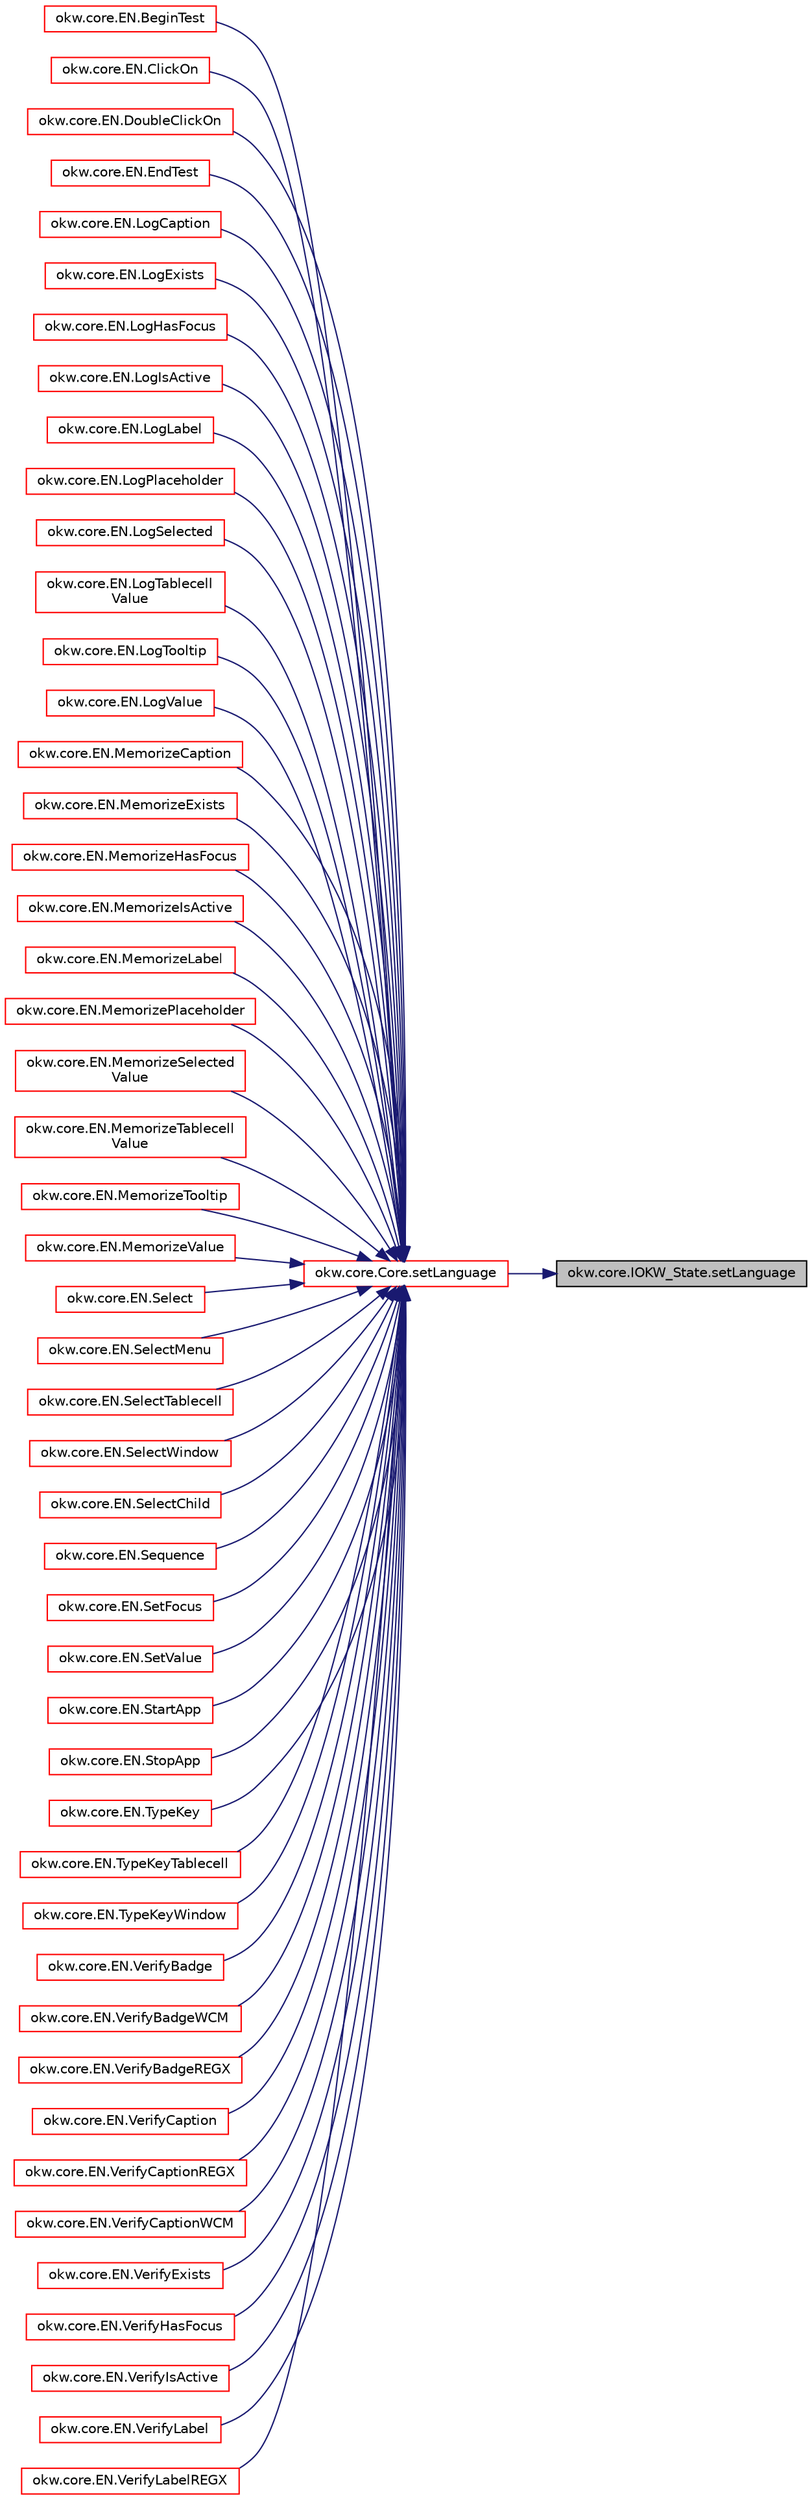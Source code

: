 digraph "okw.core.IOKW_State.setLanguage"
{
 // INTERACTIVE_SVG=YES
 // LATEX_PDF_SIZE
  edge [fontname="Helvetica",fontsize="10",labelfontname="Helvetica",labelfontsize="10"];
  node [fontname="Helvetica",fontsize="10",shape=record];
  rankdir="RL";
  Node2020 [label="okw.core.IOKW_State.setLanguage",height=0.2,width=0.4,color="black", fillcolor="grey75", style="filled", fontcolor="black",tooltip="Interne Methode zum setzen der Sprache für die sprachabhängigen Ausgaben der Dokumentation (Log)."];
  Node2020 -> Node2021 [dir="back",color="midnightblue",fontsize="10",style="solid",fontname="Helvetica"];
  Node2021 [label="okw.core.Core.setLanguage",height=0.2,width=0.4,color="red", fillcolor="white", style="filled",URL="$classokw_1_1core_1_1_core.html#ab4e0f723d27cb11c944ec4c82c426100",tooltip="Setzt die Sprache auf den gegebenen wert Language."];
  Node2021 -> Node2022 [dir="back",color="midnightblue",fontsize="10",style="solid",fontname="Helvetica"];
  Node2022 [label="okw.core.EN.BeginTest",height=0.2,width=0.4,color="red", fillcolor="white", style="filled",URL="$classokw_1_1core_1_1_e_n.html#aef613b0a3e6bb8a9623984db145cae69",tooltip="Markiert den Anfang eines neuen Testfalls."];
  Node2021 -> Node2784 [dir="back",color="midnightblue",fontsize="10",style="solid",fontname="Helvetica"];
  Node2784 [label="okw.core.EN.ClickOn",height=0.2,width=0.4,color="red", fillcolor="white", style="filled",URL="$classokw_1_1core_1_1_e_n.html#aa0ea62b29e5e216241a5b757797f83bf",tooltip="Klickt auf das gegebene Objekt."];
  Node2021 -> Node2785 [dir="back",color="midnightblue",fontsize="10",style="solid",fontname="Helvetica"];
  Node2785 [label="okw.core.EN.DoubleClickOn",height=0.2,width=0.4,color="red", fillcolor="white", style="filled",URL="$classokw_1_1core_1_1_e_n.html#adc2ff15e947443e4a40121de9bfa036a",tooltip="Führt ein Doppelklick auf das gegebene GUI-Objekt aus."];
  Node2021 -> Node2786 [dir="back",color="midnightblue",fontsize="10",style="solid",fontname="Helvetica"];
  Node2786 [label="okw.core.EN.EndTest",height=0.2,width=0.4,color="red", fillcolor="white", style="filled",URL="$classokw_1_1core_1_1_e_n.html#aa51cc1227f749efca4fd2801f5cb664f",tooltip="Signalisiert das Ende eines Testfalls."];
  Node2021 -> Node2789 [dir="back",color="midnightblue",fontsize="10",style="solid",fontname="Helvetica"];
  Node2789 [label="okw.core.EN.LogCaption",height=0.2,width=0.4,color="red", fillcolor="white", style="filled",URL="$classokw_1_1core_1_1_e_n.html#a30ccb279c44093debc4e07686a193765",tooltip="Gibt die Caption eines GUI-Objektes in den Testergebnissen aus."];
  Node2021 -> Node2790 [dir="back",color="midnightblue",fontsize="10",style="solid",fontname="Helvetica"];
  Node2790 [label="okw.core.EN.LogExists",height=0.2,width=0.4,color="red", fillcolor="white", style="filled",URL="$classokw_1_1core_1_1_e_n.html#a6b31a5c7517cf918ffc2115e5f019f4c",tooltip="Gibt die Existenz eines GUI-Objektes mit YES/NO in den Testergebnissen aus."];
  Node2021 -> Node2791 [dir="back",color="midnightblue",fontsize="10",style="solid",fontname="Helvetica"];
  Node2791 [label="okw.core.EN.LogHasFocus",height=0.2,width=0.4,color="red", fillcolor="white", style="filled",URL="$classokw_1_1core_1_1_e_n.html#a446ed81868f18ea11da1b531d5b2d152",tooltip="Dokumentiert den Fokus-Status des gegebenen Objekts."];
  Node2021 -> Node2792 [dir="back",color="midnightblue",fontsize="10",style="solid",fontname="Helvetica"];
  Node2792 [label="okw.core.EN.LogIsActive",height=0.2,width=0.4,color="red", fillcolor="white", style="filled",URL="$classokw_1_1core_1_1_e_n.html#acbeecc6c0bfe7f092b7b612471f5e790",tooltip="Dokumentiert den Status des gegebenen Objekts."];
  Node2021 -> Node2793 [dir="back",color="midnightblue",fontsize="10",style="solid",fontname="Helvetica"];
  Node2793 [label="okw.core.EN.LogLabel",height=0.2,width=0.4,color="red", fillcolor="white", style="filled",URL="$classokw_1_1core_1_1_e_n.html#a5fcf39338e18d9d03d75197bc6b4ace2",tooltip="Gibt den Wert des Etikette/Label in der Logdatei aus."];
  Node2021 -> Node2794 [dir="back",color="midnightblue",fontsize="10",style="solid",fontname="Helvetica"];
  Node2794 [label="okw.core.EN.LogPlaceholder",height=0.2,width=0.4,color="red", fillcolor="white", style="filled",URL="$classokw_1_1core_1_1_e_n.html#a844eabbae811d794a7a7af0ef4335340",tooltip="Gibt den Wert des Platzhalters in der Logdatei aus."];
  Node2021 -> Node2795 [dir="back",color="midnightblue",fontsize="10",style="solid",fontname="Helvetica"];
  Node2795 [label="okw.core.EN.LogSelected",height=0.2,width=0.4,color="red", fillcolor="white", style="filled",URL="$classokw_1_1core_1_1_e_n.html#a7c5b0f0e1a534035090bdd7c523d1486",tooltip="Dokumentiert den markierten Text des gegebenen Objekts."];
  Node2021 -> Node2796 [dir="back",color="midnightblue",fontsize="10",style="solid",fontname="Helvetica"];
  Node2796 [label="okw.core.EN.LogTablecell\lValue",height=0.2,width=0.4,color="red", fillcolor="white", style="filled",URL="$classokw_1_1core_1_1_e_n.html#ab1718e25041c06f775c33c6a41605966",tooltip="Dokumentiert den Wert der ausgewählten Zelle."];
  Node2021 -> Node2797 [dir="back",color="midnightblue",fontsize="10",style="solid",fontname="Helvetica"];
  Node2797 [label="okw.core.EN.LogTooltip",height=0.2,width=0.4,color="red", fillcolor="white", style="filled",URL="$classokw_1_1core_1_1_e_n.html#ab57fa7690caf495dccbfd6975b735627",tooltip="Dokumentiert die Kurzinfo zu einem Werkzeug des gegebenen Objekts."];
  Node2021 -> Node2798 [dir="back",color="midnightblue",fontsize="10",style="solid",fontname="Helvetica"];
  Node2798 [label="okw.core.EN.LogValue",height=0.2,width=0.4,color="red", fillcolor="white", style="filled",URL="$classokw_1_1core_1_1_e_n.html#a1f306e8cd0bb363fe4ece8fd65b097c7",tooltip="Dokumentiert den Standartwert eines Objekts."];
  Node2021 -> Node2799 [dir="back",color="midnightblue",fontsize="10",style="solid",fontname="Helvetica"];
  Node2799 [label="okw.core.EN.MemorizeCaption",height=0.2,width=0.4,color="red", fillcolor="white", style="filled",URL="$classokw_1_1core_1_1_e_n.html#ab10f0a1c40f0093a14c4be313d59a94a",tooltip="Keine Beschreibung zu \"MemorizeCaption\" verfügbar."];
  Node2021 -> Node2800 [dir="back",color="midnightblue",fontsize="10",style="solid",fontname="Helvetica"];
  Node2800 [label="okw.core.EN.MemorizeExists",height=0.2,width=0.4,color="red", fillcolor="white", style="filled",URL="$classokw_1_1core_1_1_e_n.html#ade0e99fc98003c07a04465301c0ed1ce",tooltip="Merkt sich den aktuell existierenden Zustand des Objekts."];
  Node2021 -> Node2801 [dir="back",color="midnightblue",fontsize="10",style="solid",fontname="Helvetica"];
  Node2801 [label="okw.core.EN.MemorizeHasFocus",height=0.2,width=0.4,color="red", fillcolor="white", style="filled",URL="$classokw_1_1core_1_1_e_n.html#a93f2db8bf0eff6613fbf2bbbeb9436f0",tooltip="Keine Beschreibung zu \"MemorizeHasFocus\" verfügbar."];
  Node2021 -> Node2802 [dir="back",color="midnightblue",fontsize="10",style="solid",fontname="Helvetica"];
  Node2802 [label="okw.core.EN.MemorizeIsActive",height=0.2,width=0.4,color="red", fillcolor="white", style="filled",URL="$classokw_1_1core_1_1_e_n.html#a935b5a215e8176e6abda9bc268f107f4",tooltip="Merkt sich den Zustand des gegebenen Objekts."];
  Node2021 -> Node2803 [dir="back",color="midnightblue",fontsize="10",style="solid",fontname="Helvetica"];
  Node2803 [label="okw.core.EN.MemorizeLabel",height=0.2,width=0.4,color="red", fillcolor="white", style="filled",URL="$classokw_1_1core_1_1_e_n.html#aecb0b17c6683319633eec36e2646f3f5",tooltip="Speirchert den aktuellen Wert der Etikette, und legt diesen unter fpsMemKeyName ab."];
  Node2021 -> Node2804 [dir="back",color="midnightblue",fontsize="10",style="solid",fontname="Helvetica"];
  Node2804 [label="okw.core.EN.MemorizePlaceholder",height=0.2,width=0.4,color="red", fillcolor="white", style="filled",URL="$classokw_1_1core_1_1_e_n.html#a42fab4331baad9e351962365e5f648ce",tooltip="Speirchert den aktuellen Wert der Etikette, und legt diesen unter fpsMemKeyName ab."];
  Node2021 -> Node2805 [dir="back",color="midnightblue",fontsize="10",style="solid",fontname="Helvetica"];
  Node2805 [label="okw.core.EN.MemorizeSelected\lValue",height=0.2,width=0.4,color="red", fillcolor="white", style="filled",URL="$classokw_1_1core_1_1_e_n.html#a1f6ef2b7affb30444c6ecee001778615",tooltip="Keine Beschreibung zu \"MemorizeSelectedValue\" verfügbar."];
  Node2021 -> Node2806 [dir="back",color="midnightblue",fontsize="10",style="solid",fontname="Helvetica"];
  Node2806 [label="okw.core.EN.MemorizeTablecell\lValue",height=0.2,width=0.4,color="red", fillcolor="white", style="filled",URL="$classokw_1_1core_1_1_e_n.html#a69ca65f068665ec7e458d9701bb826ff",tooltip="Merkt sich den Wert der gegebenen Zelle in der Tabelle."];
  Node2021 -> Node2807 [dir="back",color="midnightblue",fontsize="10",style="solid",fontname="Helvetica"];
  Node2807 [label="okw.core.EN.MemorizeTooltip",height=0.2,width=0.4,color="red", fillcolor="white", style="filled",URL="$classokw_1_1core_1_1_e_n.html#ac3baf8611adc749803c55cdd0aaf2c01",tooltip="Dokumentiert den Tooltip-Text (Kurzinformation) des gegebenen Objekts."];
  Node2021 -> Node2808 [dir="back",color="midnightblue",fontsize="10",style="solid",fontname="Helvetica"];
  Node2808 [label="okw.core.EN.MemorizeValue",height=0.2,width=0.4,color="red", fillcolor="white", style="filled",URL="$classokw_1_1core_1_1_e_n.html#a443ae129e7d12b082d0555c597d1425d",tooltip="Merkt sich den Standartwert eines Objekts."];
  Node2021 -> Node2809 [dir="back",color="midnightblue",fontsize="10",style="solid",fontname="Helvetica"];
  Node2809 [label="okw.core.EN.Select",height=0.2,width=0.4,color="red", fillcolor="white", style="filled",URL="$classokw_1_1core_1_1_e_n.html#a3214b395b88cde7b880c3992c9c05763",tooltip="Auswahl aller Zeilen einer Liste/Tabelle, welche die gegebenen Daten enthalten."];
  Node2021 -> Node2810 [dir="back",color="midnightblue",fontsize="10",style="solid",fontname="Helvetica"];
  Node2810 [label="okw.core.EN.SelectMenu",height=0.2,width=0.4,color="red", fillcolor="white", style="filled",URL="$classokw_1_1core_1_1_e_n.html#a520790674701ae4cfe410c4d02871b4b",tooltip="Wählt den gegebenen Menü-Eintrag aus."];
  Node2021 -> Node2811 [dir="back",color="midnightblue",fontsize="10",style="solid",fontname="Helvetica"];
  Node2811 [label="okw.core.EN.SelectTablecell",height=0.2,width=0.4,color="red", fillcolor="white", style="filled",URL="$classokw_1_1core_1_1_e_n.html#a1a629d61992d84ccfaa275e7fa9db64d",tooltip="Wählt die gegebene Tabellenzelle aus."];
  Node2021 -> Node2812 [dir="back",color="midnightblue",fontsize="10",style="solid",fontname="Helvetica"];
  Node2812 [label="okw.core.EN.SelectWindow",height=0.2,width=0.4,color="red", fillcolor="white", style="filled",URL="$classokw_1_1core_1_1_e_n.html#a2b61c2b39a9cfdbdfd25fe0e3d43785b",tooltip="Setzt den Kontext auf das gegebene Fenster."];
  Node2021 -> Node2813 [dir="back",color="midnightblue",fontsize="10",style="solid",fontname="Helvetica"];
  Node2813 [label="okw.core.EN.SelectChild",height=0.2,width=0.4,color="red", fillcolor="white", style="filled",URL="$classokw_1_1core_1_1_e_n.html#aac639a580a5615fcd882126dac09e282",tooltip="Setzt den Wert von SELECTEDCHILD auf den Wert von FN."];
  Node2021 -> Node2814 [dir="back",color="midnightblue",fontsize="10",style="solid",fontname="Helvetica"];
  Node2814 [label="okw.core.EN.Sequence",height=0.2,width=0.4,color="red", fillcolor="white", style="filled",URL="$classokw_1_1core_1_1_e_n.html#a793e46a7e683652b6d2a860519153079",tooltip="Ruft die Sequenz eines Fensters auf."];
  Node2021 -> Node2815 [dir="back",color="midnightblue",fontsize="10",style="solid",fontname="Helvetica"];
  Node2815 [label="okw.core.EN.SetFocus",height=0.2,width=0.4,color="red", fillcolor="white", style="filled",URL="$classokw_1_1core_1_1_e_n.html#a0c807adb569b1a479ed716d6ed5010f2",tooltip="Setzt den Fokus auf das gegebene Fensterobjekt."];
  Node2021 -> Node2816 [dir="back",color="midnightblue",fontsize="10",style="solid",fontname="Helvetica"];
  Node2816 [label="okw.core.EN.SetValue",height=0.2,width=0.4,color="red", fillcolor="white", style="filled",URL="$classokw_1_1core_1_1_e_n.html#a3de04697f1873ab6773a068a3159f1d1",tooltip="Setzt den Wert des gegebenen Fensterobjekts auf den gegebenen Wert."];
  Node2021 -> Node2817 [dir="back",color="midnightblue",fontsize="10",style="solid",fontname="Helvetica"];
  Node2817 [label="okw.core.EN.StartApp",height=0.2,width=0.4,color="red", fillcolor="white", style="filled",URL="$classokw_1_1core_1_1_e_n.html#aaa7465ee7f135c724668d8b22dc2219f",tooltip="Startet die gegebene Anwendung."];
  Node2021 -> Node2818 [dir="back",color="midnightblue",fontsize="10",style="solid",fontname="Helvetica"];
  Node2818 [label="okw.core.EN.StopApp",height=0.2,width=0.4,color="red", fillcolor="white", style="filled",URL="$classokw_1_1core_1_1_e_n.html#aba06d28c60512e1dc55902403abbd3f6",tooltip="Beendet eine gegebene Anwendung."];
  Node2021 -> Node2819 [dir="back",color="midnightblue",fontsize="10",style="solid",fontname="Helvetica"];
  Node2819 [label="okw.core.EN.TypeKey",height=0.2,width=0.4,color="red", fillcolor="white", style="filled",URL="$classokw_1_1core_1_1_e_n.html#ae24d951e607b9b82af4f3b80e71285b9",tooltip="Tastatureingaben von Daten in das aktive Fensterobjekt."];
  Node2021 -> Node2820 [dir="back",color="midnightblue",fontsize="10",style="solid",fontname="Helvetica"];
  Node2820 [label="okw.core.EN.TypeKeyTablecell",height=0.2,width=0.4,color="red", fillcolor="white", style="filled",URL="$classokw_1_1core_1_1_e_n.html#a926f4e3a2113f58c84aea75a36ff1c6b",tooltip="Eingabe von Daten in eine gegebene Tabellenzelle über die Tastatur."];
  Node2021 -> Node2821 [dir="back",color="midnightblue",fontsize="10",style="solid",fontname="Helvetica"];
  Node2821 [label="okw.core.EN.TypeKeyWindow",height=0.2,width=0.4,color="red", fillcolor="white", style="filled",URL="$classokw_1_1core_1_1_e_n.html#a26a7f06e28d3827614961408314625c7",tooltip="Tastatureingabe in ein bestimmtes Fensterobjekt."];
  Node2021 -> Node2822 [dir="back",color="midnightblue",fontsize="10",style="solid",fontname="Helvetica"];
  Node2822 [label="okw.core.EN.VerifyBadge",height=0.2,width=0.4,color="red", fillcolor="white", style="filled",URL="$classokw_1_1core_1_1_e_n.html#a3e6f852b199a67adc840960a96a9e6b3",tooltip="Überprüft den Badge des Objektes ."];
  Node2021 -> Node2823 [dir="back",color="midnightblue",fontsize="10",style="solid",fontname="Helvetica"];
  Node2823 [label="okw.core.EN.VerifyBadgeWCM",height=0.2,width=0.4,color="red", fillcolor="white", style="filled",URL="$classokw_1_1core_1_1_e_n.html#a4dbc16f7a4df3e81e1570ecbfd39fe3c",tooltip="Überprüft den Badge des Objektes ."];
  Node2021 -> Node2824 [dir="back",color="midnightblue",fontsize="10",style="solid",fontname="Helvetica"];
  Node2824 [label="okw.core.EN.VerifyBadgeREGX",height=0.2,width=0.4,color="red", fillcolor="white", style="filled",URL="$classokw_1_1core_1_1_e_n.html#a9b906eafe834024af0d6693ec5a6eff4",tooltip="Überprüft den Badge des Objektes ."];
  Node2021 -> Node2825 [dir="back",color="midnightblue",fontsize="10",style="solid",fontname="Helvetica"];
  Node2825 [label="okw.core.EN.VerifyCaption",height=0.2,width=0.4,color="red", fillcolor="white", style="filled",URL="$classokw_1_1core_1_1_e_n.html#a9cc29f6315e5041f2b36f1eb6a14e334",tooltip="Überprüft die Überschrift des Objektes."];
  Node2021 -> Node2826 [dir="back",color="midnightblue",fontsize="10",style="solid",fontname="Helvetica"];
  Node2826 [label="okw.core.EN.VerifyCaptionREGX",height=0.2,width=0.4,color="red", fillcolor="white", style="filled",URL="$classokw_1_1core_1_1_e_n.html#ab155161cbaa50ebad79b1695f1f504fa",tooltip="Überprüft die Überschrift des Objektes."];
  Node2021 -> Node2827 [dir="back",color="midnightblue",fontsize="10",style="solid",fontname="Helvetica"];
  Node2827 [label="okw.core.EN.VerifyCaptionWCM",height=0.2,width=0.4,color="red", fillcolor="white", style="filled",URL="$classokw_1_1core_1_1_e_n.html#a5a742184bc524f6b6dceec7cef27a951",tooltip="Überprüft die Überschrift des Objektes."];
  Node2021 -> Node2828 [dir="back",color="midnightblue",fontsize="10",style="solid",fontname="Helvetica"];
  Node2828 [label="okw.core.EN.VerifyExists",height=0.2,width=0.4,color="red", fillcolor="white", style="filled",URL="$classokw_1_1core_1_1_e_n.html#afbdb32a44d83abbf58222e5920004f28",tooltip="Prüft, ob das gegebene Objekt existiert."];
  Node2021 -> Node2829 [dir="back",color="midnightblue",fontsize="10",style="solid",fontname="Helvetica"];
  Node2829 [label="okw.core.EN.VerifyHasFocus",height=0.2,width=0.4,color="red", fillcolor="white", style="filled",URL="$classokw_1_1core_1_1_e_n.html#a4f454838a66107f968f9d50241180804",tooltip="Vergleicht den Fokus-Zustand des gegebenen Objekts mit dem erwarteten Wert."];
  Node2021 -> Node2830 [dir="back",color="midnightblue",fontsize="10",style="solid",fontname="Helvetica"];
  Node2830 [label="okw.core.EN.VerifyIsActive",height=0.2,width=0.4,color="red", fillcolor="white", style="filled",URL="$classokw_1_1core_1_1_e_n.html#a67f59cc780c7b380127c430522ae6a62",tooltip="Vergleicht den Fokus-Status des gegebenen Objekts mit dem erwarteten Wert."];
  Node2021 -> Node2831 [dir="back",color="midnightblue",fontsize="10",style="solid",fontname="Helvetica"];
  Node2831 [label="okw.core.EN.VerifyLabel",height=0.2,width=0.4,color="red", fillcolor="white", style="filled",URL="$classokw_1_1core_1_1_e_n.html#a81fa4af81b53e8e8fc2274e3767b9dce",tooltip="Überprüft die Beschreibung des Objektes."];
  Node2021 -> Node2832 [dir="back",color="midnightblue",fontsize="10",style="solid",fontname="Helvetica"];
  Node2832 [label="okw.core.EN.VerifyLabelREGX",height=0.2,width=0.4,color="red", fillcolor="white", style="filled",URL="$classokw_1_1core_1_1_e_n.html#a33c8aac65f5d1f919065a9ec5e47f415",tooltip="Überprüft die Überschrift des Objektes."];
}
